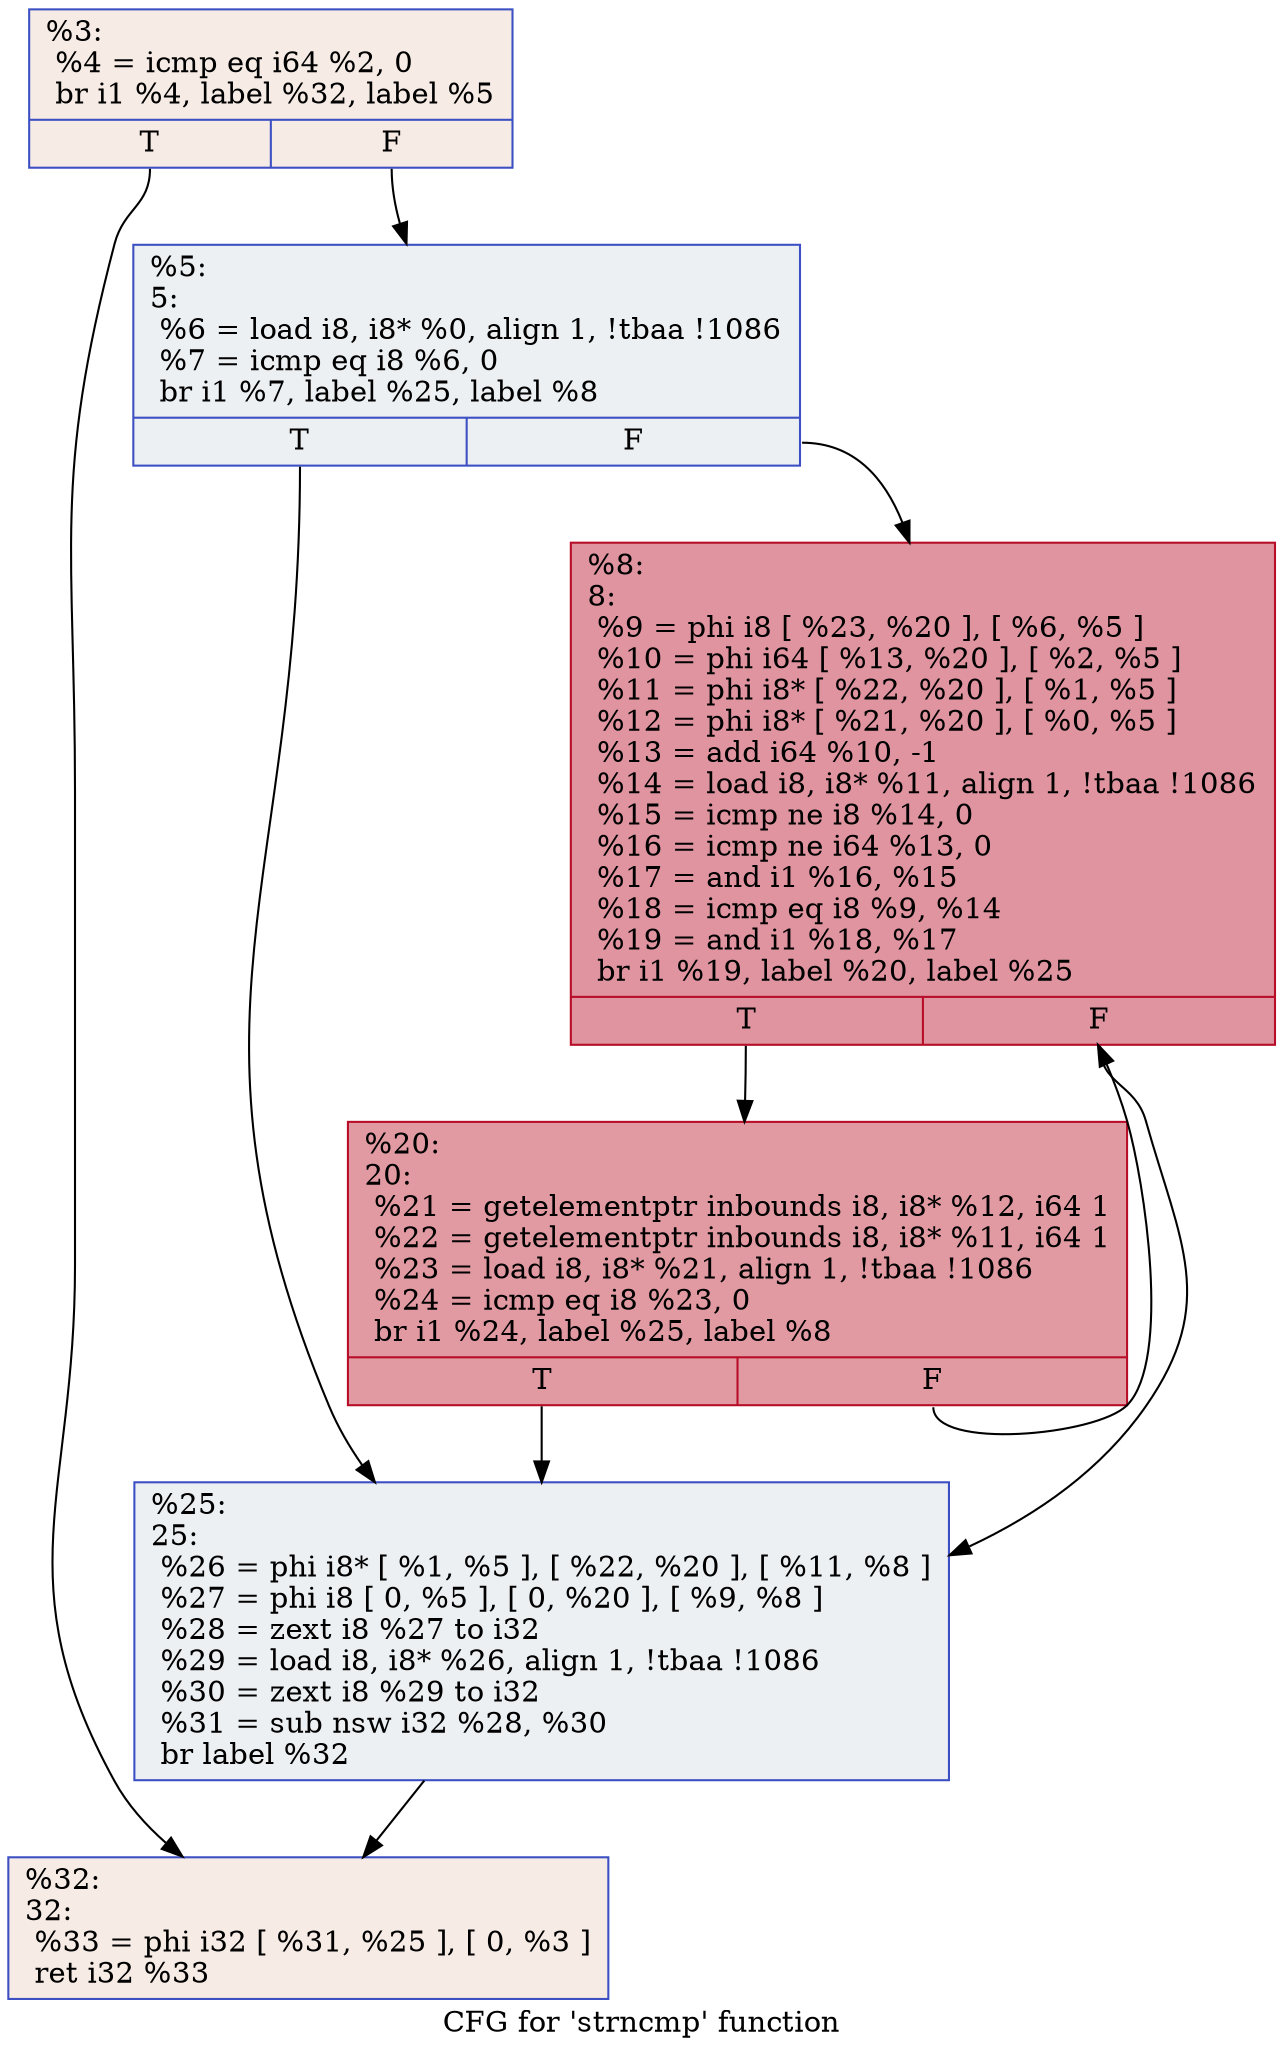 digraph "CFG for 'strncmp' function" {
	label="CFG for 'strncmp' function";

	Node0x24c3ce0 [shape=record,color="#3d50c3ff", style=filled, fillcolor="#ecd3c570",label="{%3:\l  %4 = icmp eq i64 %2, 0\l  br i1 %4, label %32, label %5\l|{<s0>T|<s1>F}}"];
	Node0x24c3ce0:s0 -> Node0x24c4660;
	Node0x24c3ce0:s1 -> Node0x24c40c0;
	Node0x24c40c0 [shape=record,color="#3d50c3ff", style=filled, fillcolor="#d6dce470",label="{%5:\l5:                                                \l  %6 = load i8, i8* %0, align 1, !tbaa !1086\l  %7 = icmp eq i8 %6, 0\l  br i1 %7, label %25, label %8\l|{<s0>T|<s1>F}}"];
	Node0x24c40c0:s0 -> Node0x24c4610;
	Node0x24c40c0:s1 -> Node0x24c4570;
	Node0x24c4570 [shape=record,color="#b70d28ff", style=filled, fillcolor="#b70d2870",label="{%8:\l8:                                                \l  %9 = phi i8 [ %23, %20 ], [ %6, %5 ]\l  %10 = phi i64 [ %13, %20 ], [ %2, %5 ]\l  %11 = phi i8* [ %22, %20 ], [ %1, %5 ]\l  %12 = phi i8* [ %21, %20 ], [ %0, %5 ]\l  %13 = add i64 %10, -1\l  %14 = load i8, i8* %11, align 1, !tbaa !1086\l  %15 = icmp ne i8 %14, 0\l  %16 = icmp ne i64 %13, 0\l  %17 = and i1 %16, %15\l  %18 = icmp eq i8 %9, %14\l  %19 = and i1 %18, %17\l  br i1 %19, label %20, label %25\l|{<s0>T|<s1>F}}"];
	Node0x24c4570:s0 -> Node0x24c45c0;
	Node0x24c4570:s1 -> Node0x24c4610;
	Node0x24c45c0 [shape=record,color="#b70d28ff", style=filled, fillcolor="#bb1b2c70",label="{%20:\l20:                                               \l  %21 = getelementptr inbounds i8, i8* %12, i64 1\l  %22 = getelementptr inbounds i8, i8* %11, i64 1\l  %23 = load i8, i8* %21, align 1, !tbaa !1086\l  %24 = icmp eq i8 %23, 0\l  br i1 %24, label %25, label %8\l|{<s0>T|<s1>F}}"];
	Node0x24c45c0:s0 -> Node0x24c4610;
	Node0x24c45c0:s1 -> Node0x24c4570;
	Node0x24c4610 [shape=record,color="#3d50c3ff", style=filled, fillcolor="#d6dce470",label="{%25:\l25:                                               \l  %26 = phi i8* [ %1, %5 ], [ %22, %20 ], [ %11, %8 ]\l  %27 = phi i8 [ 0, %5 ], [ 0, %20 ], [ %9, %8 ]\l  %28 = zext i8 %27 to i32\l  %29 = load i8, i8* %26, align 1, !tbaa !1086\l  %30 = zext i8 %29 to i32\l  %31 = sub nsw i32 %28, %30\l  br label %32\l}"];
	Node0x24c4610 -> Node0x24c4660;
	Node0x24c4660 [shape=record,color="#3d50c3ff", style=filled, fillcolor="#ecd3c570",label="{%32:\l32:                                               \l  %33 = phi i32 [ %31, %25 ], [ 0, %3 ]\l  ret i32 %33\l}"];
}
